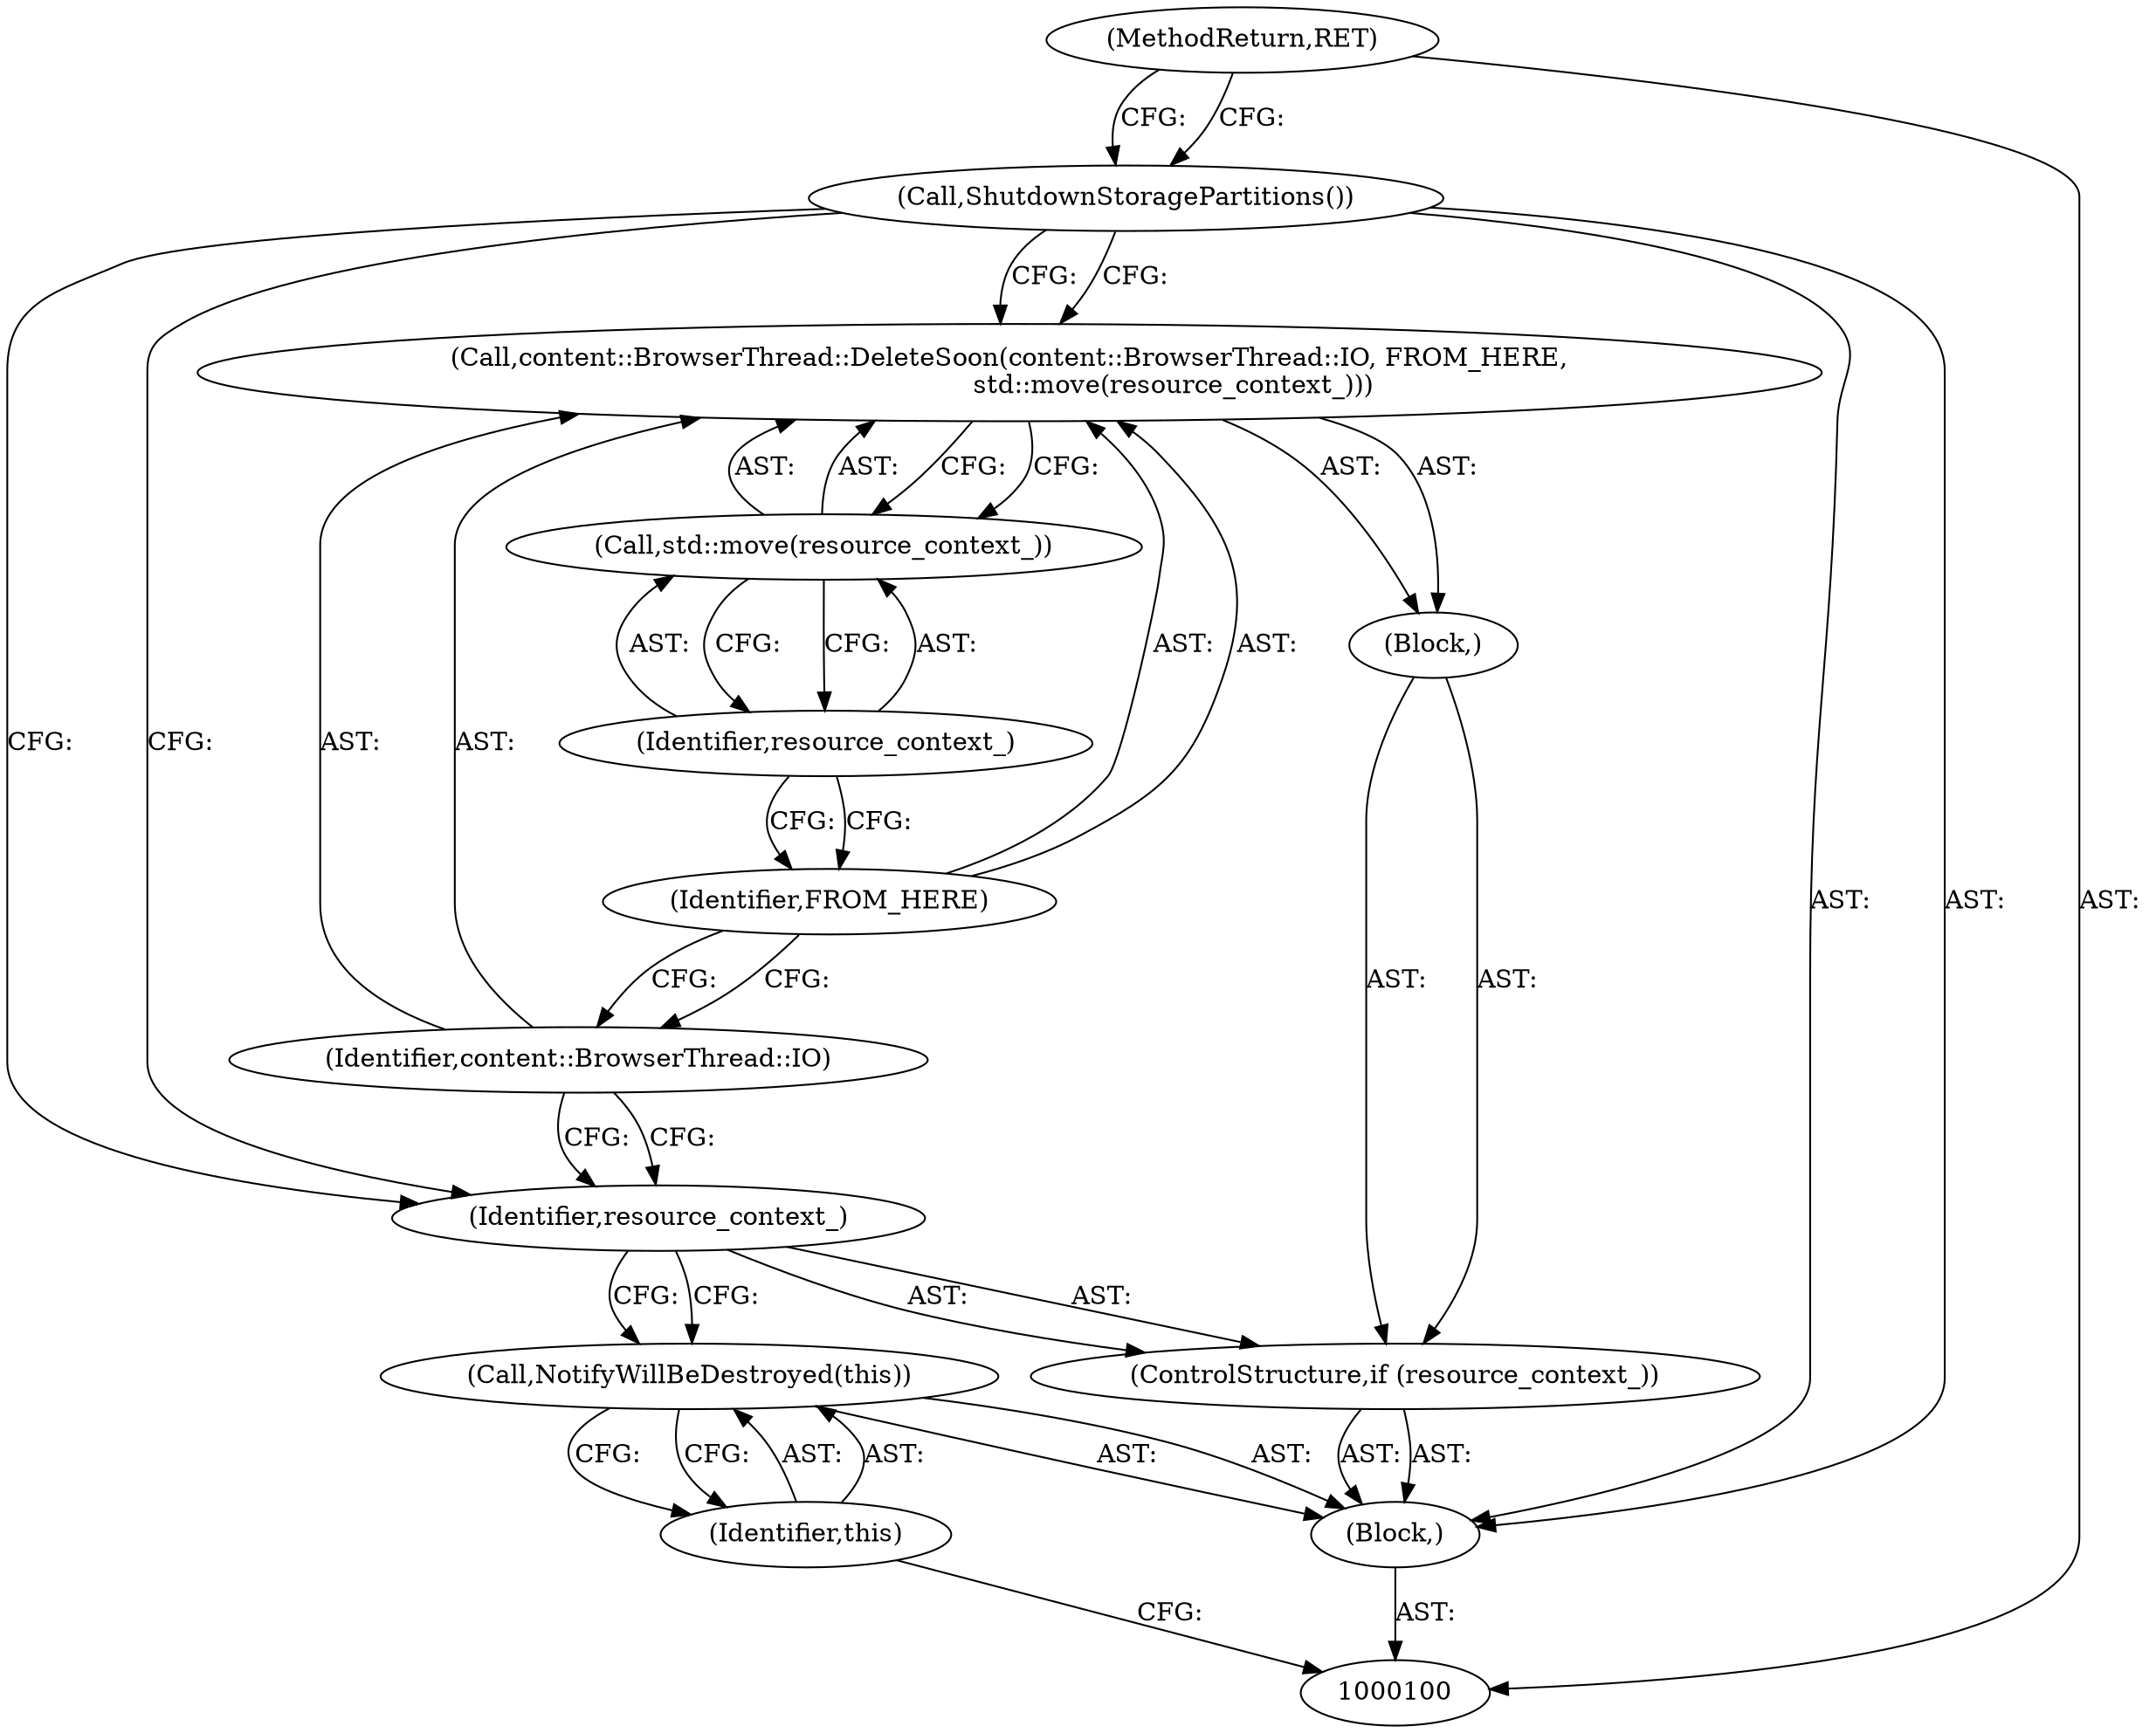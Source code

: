 digraph "0_Chrome_6a60f01228557982e6508c5919cc21fcfddf110b_7" {
"1000113" [label="(MethodReturn,RET)"];
"1000101" [label="(Block,)"];
"1000102" [label="(Call,NotifyWillBeDestroyed(this))"];
"1000103" [label="(Identifier,this)"];
"1000106" [label="(Block,)"];
"1000104" [label="(ControlStructure,if (resource_context_))"];
"1000105" [label="(Identifier,resource_context_)"];
"1000108" [label="(Identifier,content::BrowserThread::IO)"];
"1000107" [label="(Call,content::BrowserThread::DeleteSoon(content::BrowserThread::IO, FROM_HERE,\n                                        std::move(resource_context_)))"];
"1000109" [label="(Identifier,FROM_HERE)"];
"1000110" [label="(Call,std::move(resource_context_))"];
"1000111" [label="(Identifier,resource_context_)"];
"1000112" [label="(Call,ShutdownStoragePartitions())"];
"1000113" -> "1000100"  [label="AST: "];
"1000113" -> "1000112"  [label="CFG: "];
"1000101" -> "1000100"  [label="AST: "];
"1000102" -> "1000101"  [label="AST: "];
"1000104" -> "1000101"  [label="AST: "];
"1000112" -> "1000101"  [label="AST: "];
"1000102" -> "1000101"  [label="AST: "];
"1000102" -> "1000103"  [label="CFG: "];
"1000103" -> "1000102"  [label="AST: "];
"1000105" -> "1000102"  [label="CFG: "];
"1000103" -> "1000102"  [label="AST: "];
"1000103" -> "1000100"  [label="CFG: "];
"1000102" -> "1000103"  [label="CFG: "];
"1000106" -> "1000104"  [label="AST: "];
"1000107" -> "1000106"  [label="AST: "];
"1000104" -> "1000101"  [label="AST: "];
"1000105" -> "1000104"  [label="AST: "];
"1000106" -> "1000104"  [label="AST: "];
"1000105" -> "1000104"  [label="AST: "];
"1000105" -> "1000102"  [label="CFG: "];
"1000108" -> "1000105"  [label="CFG: "];
"1000112" -> "1000105"  [label="CFG: "];
"1000108" -> "1000107"  [label="AST: "];
"1000108" -> "1000105"  [label="CFG: "];
"1000109" -> "1000108"  [label="CFG: "];
"1000107" -> "1000106"  [label="AST: "];
"1000107" -> "1000110"  [label="CFG: "];
"1000108" -> "1000107"  [label="AST: "];
"1000109" -> "1000107"  [label="AST: "];
"1000110" -> "1000107"  [label="AST: "];
"1000112" -> "1000107"  [label="CFG: "];
"1000109" -> "1000107"  [label="AST: "];
"1000109" -> "1000108"  [label="CFG: "];
"1000111" -> "1000109"  [label="CFG: "];
"1000110" -> "1000107"  [label="AST: "];
"1000110" -> "1000111"  [label="CFG: "];
"1000111" -> "1000110"  [label="AST: "];
"1000107" -> "1000110"  [label="CFG: "];
"1000111" -> "1000110"  [label="AST: "];
"1000111" -> "1000109"  [label="CFG: "];
"1000110" -> "1000111"  [label="CFG: "];
"1000112" -> "1000101"  [label="AST: "];
"1000112" -> "1000107"  [label="CFG: "];
"1000112" -> "1000105"  [label="CFG: "];
"1000113" -> "1000112"  [label="CFG: "];
}
